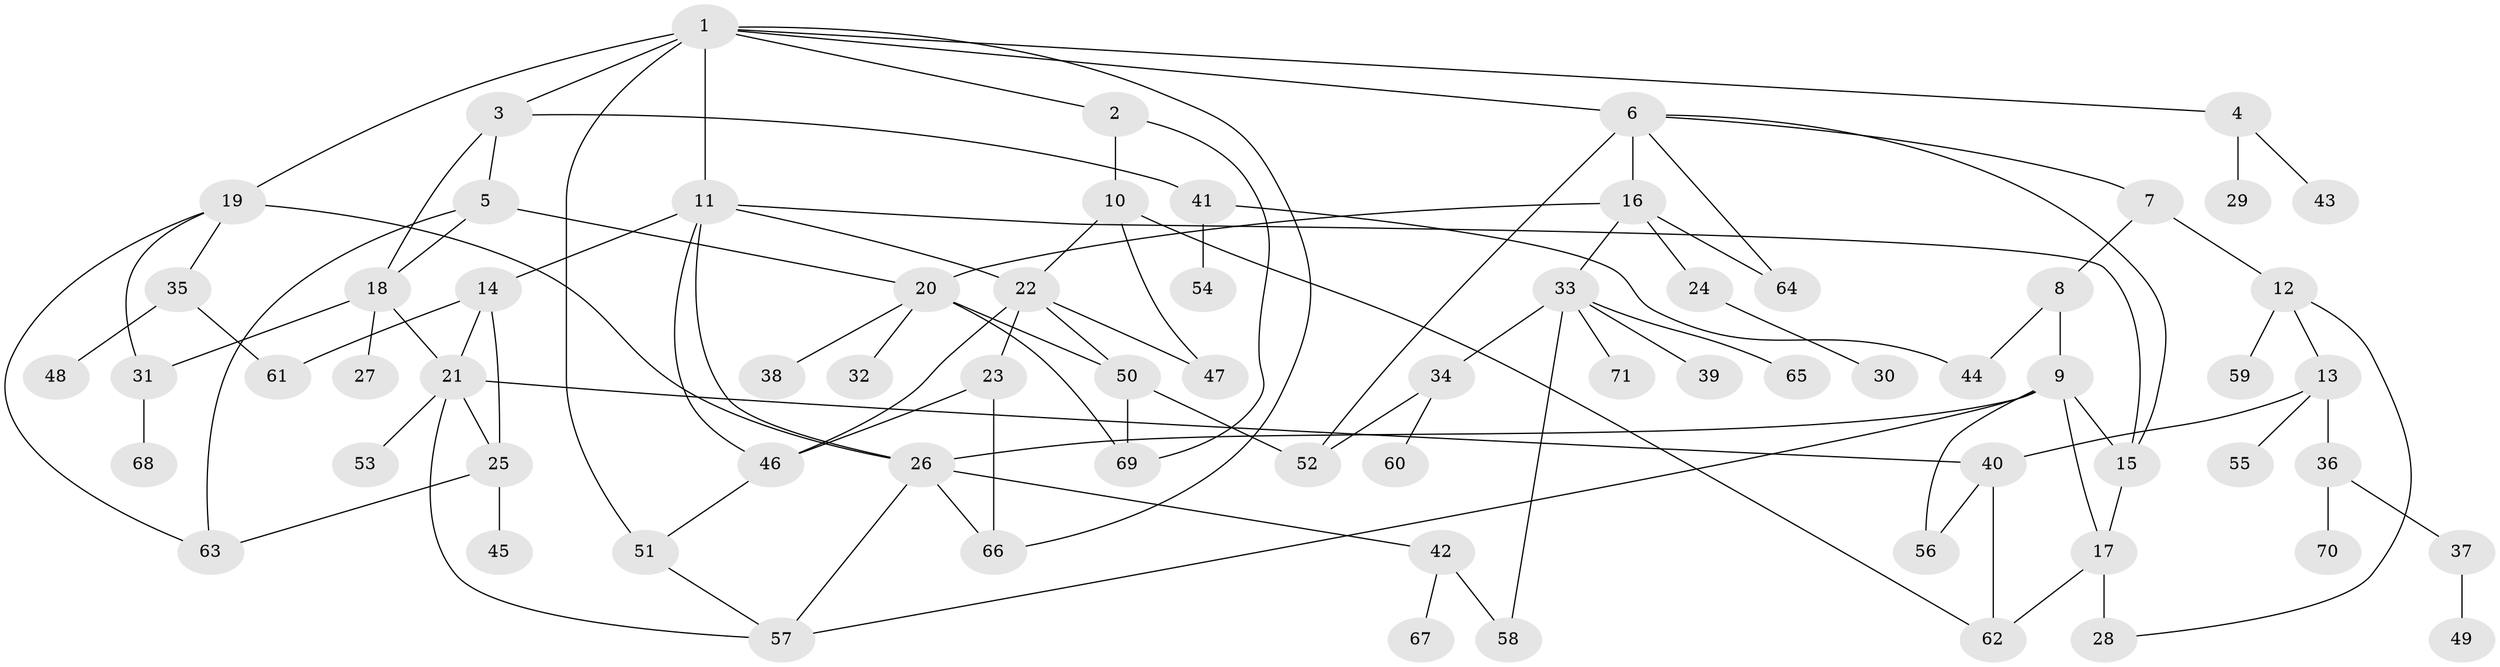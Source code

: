 // original degree distribution, {12: 0.0070921985815602835, 4: 0.12056737588652482, 5: 0.06382978723404255, 2: 0.2553191489361702, 3: 0.1773049645390071, 6: 0.02127659574468085, 1: 0.3333333333333333, 7: 0.02127659574468085}
// Generated by graph-tools (version 1.1) at 2025/34/03/09/25 02:34:14]
// undirected, 71 vertices, 106 edges
graph export_dot {
graph [start="1"]
  node [color=gray90,style=filled];
  1;
  2;
  3;
  4;
  5;
  6;
  7;
  8;
  9;
  10;
  11;
  12;
  13;
  14;
  15;
  16;
  17;
  18;
  19;
  20;
  21;
  22;
  23;
  24;
  25;
  26;
  27;
  28;
  29;
  30;
  31;
  32;
  33;
  34;
  35;
  36;
  37;
  38;
  39;
  40;
  41;
  42;
  43;
  44;
  45;
  46;
  47;
  48;
  49;
  50;
  51;
  52;
  53;
  54;
  55;
  56;
  57;
  58;
  59;
  60;
  61;
  62;
  63;
  64;
  65;
  66;
  67;
  68;
  69;
  70;
  71;
  1 -- 2 [weight=1.0];
  1 -- 3 [weight=1.0];
  1 -- 4 [weight=1.0];
  1 -- 6 [weight=2.0];
  1 -- 11 [weight=1.0];
  1 -- 19 [weight=2.0];
  1 -- 51 [weight=2.0];
  1 -- 66 [weight=1.0];
  2 -- 10 [weight=1.0];
  2 -- 69 [weight=1.0];
  3 -- 5 [weight=1.0];
  3 -- 18 [weight=1.0];
  3 -- 41 [weight=1.0];
  4 -- 29 [weight=1.0];
  4 -- 43 [weight=1.0];
  5 -- 18 [weight=1.0];
  5 -- 20 [weight=1.0];
  5 -- 63 [weight=1.0];
  6 -- 7 [weight=1.0];
  6 -- 15 [weight=1.0];
  6 -- 16 [weight=1.0];
  6 -- 52 [weight=1.0];
  6 -- 64 [weight=1.0];
  7 -- 8 [weight=2.0];
  7 -- 12 [weight=1.0];
  8 -- 9 [weight=1.0];
  8 -- 44 [weight=1.0];
  9 -- 15 [weight=1.0];
  9 -- 17 [weight=1.0];
  9 -- 26 [weight=1.0];
  9 -- 56 [weight=1.0];
  9 -- 57 [weight=1.0];
  10 -- 22 [weight=1.0];
  10 -- 47 [weight=2.0];
  10 -- 62 [weight=1.0];
  11 -- 14 [weight=1.0];
  11 -- 15 [weight=1.0];
  11 -- 22 [weight=1.0];
  11 -- 26 [weight=1.0];
  11 -- 46 [weight=1.0];
  12 -- 13 [weight=1.0];
  12 -- 28 [weight=1.0];
  12 -- 59 [weight=1.0];
  13 -- 36 [weight=1.0];
  13 -- 40 [weight=1.0];
  13 -- 55 [weight=1.0];
  14 -- 21 [weight=1.0];
  14 -- 25 [weight=1.0];
  14 -- 61 [weight=1.0];
  15 -- 17 [weight=1.0];
  16 -- 20 [weight=1.0];
  16 -- 24 [weight=1.0];
  16 -- 33 [weight=1.0];
  16 -- 64 [weight=1.0];
  17 -- 28 [weight=2.0];
  17 -- 62 [weight=1.0];
  18 -- 21 [weight=1.0];
  18 -- 27 [weight=2.0];
  18 -- 31 [weight=1.0];
  19 -- 26 [weight=1.0];
  19 -- 31 [weight=1.0];
  19 -- 35 [weight=1.0];
  19 -- 63 [weight=1.0];
  20 -- 32 [weight=1.0];
  20 -- 38 [weight=1.0];
  20 -- 50 [weight=1.0];
  20 -- 69 [weight=1.0];
  21 -- 25 [weight=1.0];
  21 -- 40 [weight=1.0];
  21 -- 53 [weight=1.0];
  21 -- 57 [weight=1.0];
  22 -- 23 [weight=1.0];
  22 -- 46 [weight=1.0];
  22 -- 47 [weight=1.0];
  22 -- 50 [weight=1.0];
  23 -- 46 [weight=1.0];
  23 -- 66 [weight=1.0];
  24 -- 30 [weight=1.0];
  25 -- 45 [weight=1.0];
  25 -- 63 [weight=1.0];
  26 -- 42 [weight=1.0];
  26 -- 57 [weight=1.0];
  26 -- 66 [weight=1.0];
  31 -- 68 [weight=1.0];
  33 -- 34 [weight=1.0];
  33 -- 39 [weight=1.0];
  33 -- 58 [weight=1.0];
  33 -- 65 [weight=1.0];
  33 -- 71 [weight=1.0];
  34 -- 52 [weight=1.0];
  34 -- 60 [weight=1.0];
  35 -- 48 [weight=1.0];
  35 -- 61 [weight=1.0];
  36 -- 37 [weight=1.0];
  36 -- 70 [weight=1.0];
  37 -- 49 [weight=2.0];
  40 -- 56 [weight=1.0];
  40 -- 62 [weight=1.0];
  41 -- 44 [weight=1.0];
  41 -- 54 [weight=1.0];
  42 -- 58 [weight=1.0];
  42 -- 67 [weight=1.0];
  46 -- 51 [weight=1.0];
  50 -- 52 [weight=1.0];
  50 -- 69 [weight=2.0];
  51 -- 57 [weight=1.0];
}
